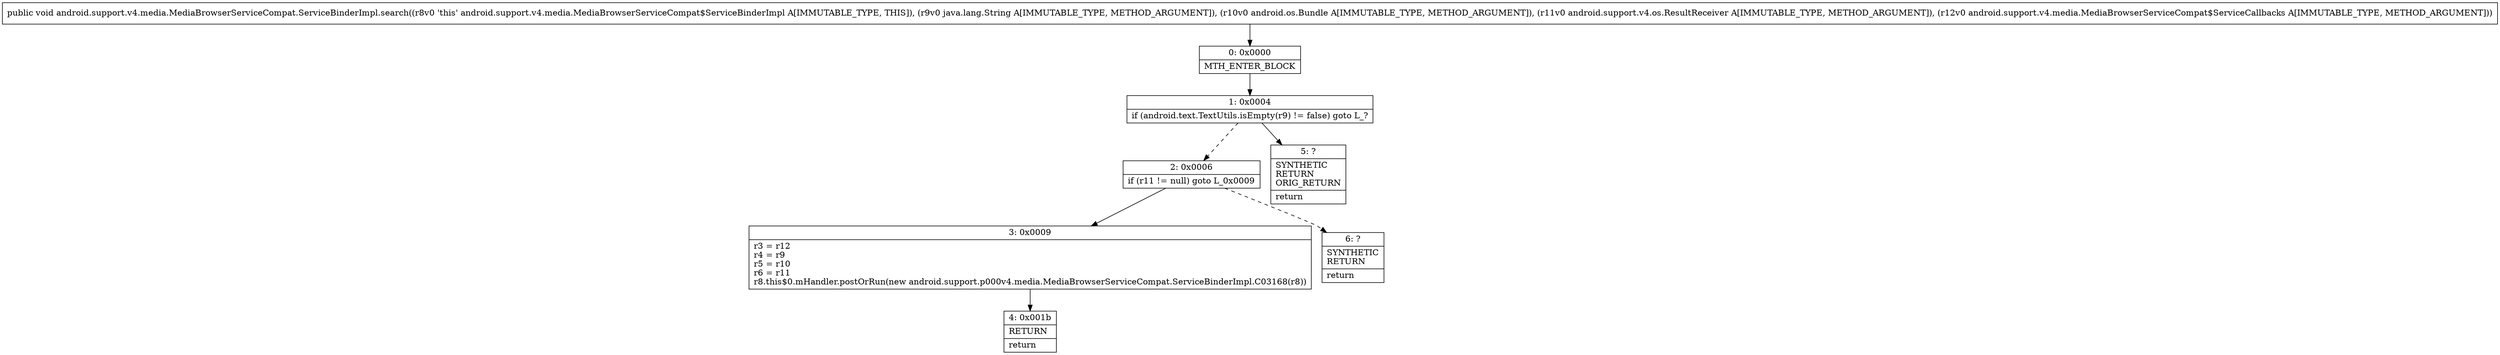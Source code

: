 digraph "CFG forandroid.support.v4.media.MediaBrowserServiceCompat.ServiceBinderImpl.search(Ljava\/lang\/String;Landroid\/os\/Bundle;Landroid\/support\/v4\/os\/ResultReceiver;Landroid\/support\/v4\/media\/MediaBrowserServiceCompat$ServiceCallbacks;)V" {
Node_0 [shape=record,label="{0\:\ 0x0000|MTH_ENTER_BLOCK\l}"];
Node_1 [shape=record,label="{1\:\ 0x0004|if (android.text.TextUtils.isEmpty(r9) != false) goto L_?\l}"];
Node_2 [shape=record,label="{2\:\ 0x0006|if (r11 != null) goto L_0x0009\l}"];
Node_3 [shape=record,label="{3\:\ 0x0009|r3 = r12\lr4 = r9\lr5 = r10\lr6 = r11\lr8.this$0.mHandler.postOrRun(new android.support.p000v4.media.MediaBrowserServiceCompat.ServiceBinderImpl.C03168(r8))\l}"];
Node_4 [shape=record,label="{4\:\ 0x001b|RETURN\l|return\l}"];
Node_5 [shape=record,label="{5\:\ ?|SYNTHETIC\lRETURN\lORIG_RETURN\l|return\l}"];
Node_6 [shape=record,label="{6\:\ ?|SYNTHETIC\lRETURN\l|return\l}"];
MethodNode[shape=record,label="{public void android.support.v4.media.MediaBrowserServiceCompat.ServiceBinderImpl.search((r8v0 'this' android.support.v4.media.MediaBrowserServiceCompat$ServiceBinderImpl A[IMMUTABLE_TYPE, THIS]), (r9v0 java.lang.String A[IMMUTABLE_TYPE, METHOD_ARGUMENT]), (r10v0 android.os.Bundle A[IMMUTABLE_TYPE, METHOD_ARGUMENT]), (r11v0 android.support.v4.os.ResultReceiver A[IMMUTABLE_TYPE, METHOD_ARGUMENT]), (r12v0 android.support.v4.media.MediaBrowserServiceCompat$ServiceCallbacks A[IMMUTABLE_TYPE, METHOD_ARGUMENT])) }"];
MethodNode -> Node_0;
Node_0 -> Node_1;
Node_1 -> Node_2[style=dashed];
Node_1 -> Node_5;
Node_2 -> Node_3;
Node_2 -> Node_6[style=dashed];
Node_3 -> Node_4;
}

